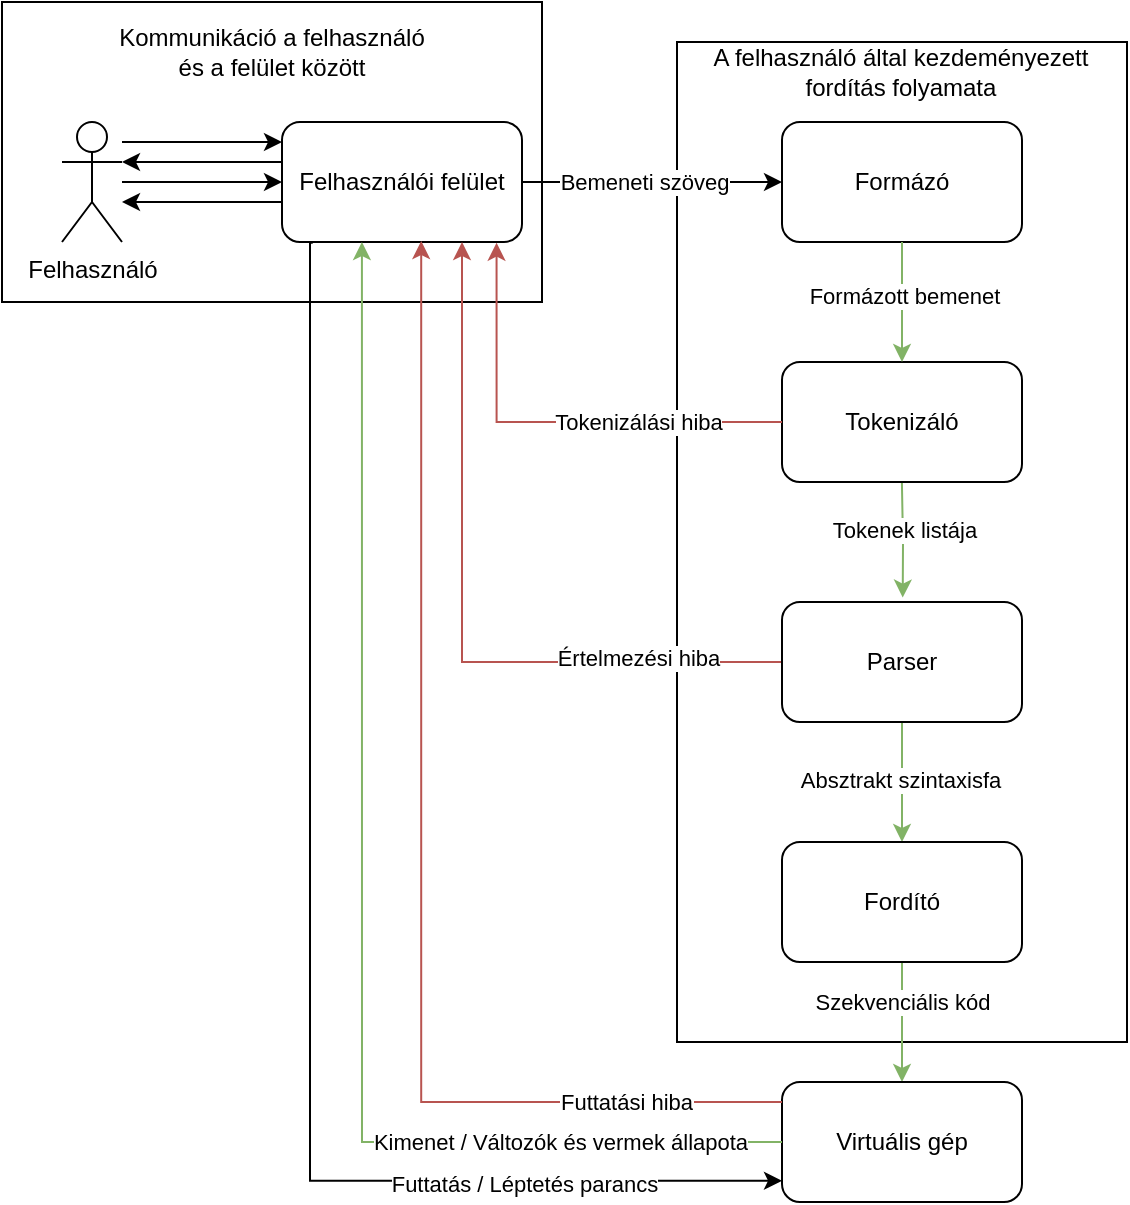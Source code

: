 <mxfile version="22.1.2" type="device">
  <diagram name="Page-1" id="Fh4Blk0PdC_3O5Fpina3">
    <mxGraphModel dx="1383" dy="788" grid="1" gridSize="10" guides="1" tooltips="1" connect="1" arrows="1" fold="1" page="1" pageScale="1" pageWidth="850" pageHeight="1100" math="0" shadow="0">
      <root>
        <mxCell id="0" />
        <mxCell id="1" parent="0" />
        <mxCell id="baIIamn22nUWrkBDMH25-38" value="" style="rounded=0;whiteSpace=wrap;html=1;" vertex="1" parent="1">
          <mxGeometry x="80" y="420" width="270" height="150" as="geometry" />
        </mxCell>
        <mxCell id="baIIamn22nUWrkBDMH25-24" value="" style="rounded=0;whiteSpace=wrap;html=1;" vertex="1" parent="1">
          <mxGeometry x="417.5" y="440" width="225" height="500" as="geometry" />
        </mxCell>
        <mxCell id="baIIamn22nUWrkBDMH25-3" style="edgeStyle=orthogonalEdgeStyle;rounded=0;orthogonalLoop=1;jettySize=auto;html=1;entryX=0;entryY=0.5;entryDx=0;entryDy=0;" edge="1" parent="1">
          <mxGeometry relative="1" as="geometry">
            <mxPoint x="140" y="490" as="sourcePoint" />
            <mxPoint x="220" y="490" as="targetPoint" />
          </mxGeometry>
        </mxCell>
        <mxCell id="baIIamn22nUWrkBDMH25-1" value="Felhasználó" style="shape=umlActor;verticalLabelPosition=bottom;verticalAlign=top;html=1;outlineConnect=0;" vertex="1" parent="1">
          <mxGeometry x="110" y="480" width="30" height="60" as="geometry" />
        </mxCell>
        <mxCell id="baIIamn22nUWrkBDMH25-13" style="edgeStyle=orthogonalEdgeStyle;rounded=0;orthogonalLoop=1;jettySize=auto;html=1;entryX=0;entryY=0.5;entryDx=0;entryDy=0;" edge="1" parent="1" source="baIIamn22nUWrkBDMH25-2" target="baIIamn22nUWrkBDMH25-7">
          <mxGeometry relative="1" as="geometry" />
        </mxCell>
        <mxCell id="baIIamn22nUWrkBDMH25-14" value="Bemeneti szöveg" style="edgeLabel;html=1;align=center;verticalAlign=middle;resizable=0;points=[];" vertex="1" connectable="0" parent="baIIamn22nUWrkBDMH25-13">
          <mxGeometry x="-0.059" relative="1" as="geometry">
            <mxPoint as="offset" />
          </mxGeometry>
        </mxCell>
        <mxCell id="baIIamn22nUWrkBDMH25-31" style="edgeStyle=orthogonalEdgeStyle;rounded=0;orthogonalLoop=1;jettySize=auto;html=1;entryX=-0.031;entryY=0.49;entryDx=0;entryDy=0;entryPerimeter=0;exitX=0.128;exitY=1.006;exitDx=0;exitDy=0;exitPerimeter=0;" edge="1" parent="1" source="baIIamn22nUWrkBDMH25-2">
          <mxGeometry relative="1" as="geometry">
            <mxPoint x="233.72" y="560" as="sourcePoint" />
            <mxPoint x="470" y="1009.4" as="targetPoint" />
            <Array as="points">
              <mxPoint x="234" y="540" />
              <mxPoint x="234" y="1009" />
            </Array>
          </mxGeometry>
        </mxCell>
        <mxCell id="baIIamn22nUWrkBDMH25-32" value="Futtatás / Léptetés parancs" style="edgeLabel;html=1;align=center;verticalAlign=middle;resizable=0;points=[];" vertex="1" connectable="0" parent="baIIamn22nUWrkBDMH25-31">
          <mxGeometry x="0.635" y="-1" relative="1" as="geometry">
            <mxPoint as="offset" />
          </mxGeometry>
        </mxCell>
        <mxCell id="baIIamn22nUWrkBDMH25-2" value="Felhasználói felület" style="rounded=1;whiteSpace=wrap;html=1;" vertex="1" parent="1">
          <mxGeometry x="220" y="480" width="120" height="60" as="geometry" />
        </mxCell>
        <mxCell id="baIIamn22nUWrkBDMH25-4" style="edgeStyle=orthogonalEdgeStyle;rounded=0;orthogonalLoop=1;jettySize=auto;html=1;entryX=0;entryY=0.5;entryDx=0;entryDy=0;" edge="1" parent="1">
          <mxGeometry relative="1" as="geometry">
            <mxPoint x="220" y="500" as="sourcePoint" />
            <mxPoint x="140" y="500" as="targetPoint" />
          </mxGeometry>
        </mxCell>
        <mxCell id="baIIamn22nUWrkBDMH25-5" style="edgeStyle=orthogonalEdgeStyle;rounded=0;orthogonalLoop=1;jettySize=auto;html=1;entryX=0;entryY=0.5;entryDx=0;entryDy=0;" edge="1" parent="1">
          <mxGeometry relative="1" as="geometry">
            <mxPoint x="140" y="510" as="sourcePoint" />
            <mxPoint x="220" y="510" as="targetPoint" />
          </mxGeometry>
        </mxCell>
        <mxCell id="baIIamn22nUWrkBDMH25-6" style="edgeStyle=orthogonalEdgeStyle;rounded=0;orthogonalLoop=1;jettySize=auto;html=1;entryX=0;entryY=0.5;entryDx=0;entryDy=0;" edge="1" parent="1">
          <mxGeometry relative="1" as="geometry">
            <mxPoint x="220" y="520" as="sourcePoint" />
            <mxPoint x="140" y="520" as="targetPoint" />
          </mxGeometry>
        </mxCell>
        <mxCell id="baIIamn22nUWrkBDMH25-7" value="Formázó" style="rounded=1;whiteSpace=wrap;html=1;" vertex="1" parent="1">
          <mxGeometry x="470" y="480" width="120" height="60" as="geometry" />
        </mxCell>
        <mxCell id="baIIamn22nUWrkBDMH25-20" style="edgeStyle=orthogonalEdgeStyle;rounded=0;orthogonalLoop=1;jettySize=auto;html=1;entryX=0.5;entryY=0;entryDx=0;entryDy=0;fillColor=#d5e8d4;strokeColor=#82b366;" edge="1" parent="1" source="baIIamn22nUWrkBDMH25-10" target="baIIamn22nUWrkBDMH25-11">
          <mxGeometry relative="1" as="geometry" />
        </mxCell>
        <mxCell id="baIIamn22nUWrkBDMH25-21" value="Absztrakt szintaxisfa" style="edgeLabel;html=1;align=center;verticalAlign=middle;resizable=0;points=[];" vertex="1" connectable="0" parent="baIIamn22nUWrkBDMH25-20">
          <mxGeometry y="-1" relative="1" as="geometry">
            <mxPoint y="-1" as="offset" />
          </mxGeometry>
        </mxCell>
        <mxCell id="baIIamn22nUWrkBDMH25-29" style="edgeStyle=orthogonalEdgeStyle;rounded=0;orthogonalLoop=1;jettySize=auto;html=1;entryX=0.75;entryY=1;entryDx=0;entryDy=0;fillColor=#f8cecc;strokeColor=#b85450;" edge="1" parent="1" source="baIIamn22nUWrkBDMH25-10" target="baIIamn22nUWrkBDMH25-2">
          <mxGeometry relative="1" as="geometry" />
        </mxCell>
        <mxCell id="baIIamn22nUWrkBDMH25-30" value="Értelmezési hiba" style="edgeLabel;html=1;align=center;verticalAlign=middle;resizable=0;points=[];" vertex="1" connectable="0" parent="baIIamn22nUWrkBDMH25-29">
          <mxGeometry x="-0.612" y="-2" relative="1" as="geometry">
            <mxPoint as="offset" />
          </mxGeometry>
        </mxCell>
        <mxCell id="baIIamn22nUWrkBDMH25-10" value="Parser" style="rounded=1;whiteSpace=wrap;html=1;" vertex="1" parent="1">
          <mxGeometry x="470" y="720" width="120" height="60" as="geometry" />
        </mxCell>
        <mxCell id="baIIamn22nUWrkBDMH25-22" style="edgeStyle=orthogonalEdgeStyle;rounded=0;orthogonalLoop=1;jettySize=auto;html=1;entryX=0.5;entryY=0;entryDx=0;entryDy=0;fillColor=#d5e8d4;strokeColor=#82b366;" edge="1" parent="1" source="baIIamn22nUWrkBDMH25-11" target="baIIamn22nUWrkBDMH25-12">
          <mxGeometry relative="1" as="geometry" />
        </mxCell>
        <mxCell id="baIIamn22nUWrkBDMH25-23" value="Szekvenciális kód" style="edgeLabel;html=1;align=center;verticalAlign=middle;resizable=0;points=[];" vertex="1" connectable="0" parent="baIIamn22nUWrkBDMH25-22">
          <mxGeometry x="-0.112" y="-1" relative="1" as="geometry">
            <mxPoint x="1" y="-7" as="offset" />
          </mxGeometry>
        </mxCell>
        <mxCell id="baIIamn22nUWrkBDMH25-11" value="Fordító" style="rounded=1;whiteSpace=wrap;html=1;" vertex="1" parent="1">
          <mxGeometry x="470" y="840" width="120" height="60" as="geometry" />
        </mxCell>
        <mxCell id="baIIamn22nUWrkBDMH25-12" value="Virtuális gép" style="rounded=1;whiteSpace=wrap;html=1;" vertex="1" parent="1">
          <mxGeometry x="470" y="960" width="120" height="60" as="geometry" />
        </mxCell>
        <mxCell id="baIIamn22nUWrkBDMH25-18" style="edgeStyle=orthogonalEdgeStyle;rounded=0;orthogonalLoop=1;jettySize=auto;html=1;entryX=0.503;entryY=-0.037;entryDx=0;entryDy=0;entryPerimeter=0;fillColor=#d5e8d4;strokeColor=#82b366;" edge="1" parent="1" target="baIIamn22nUWrkBDMH25-10">
          <mxGeometry relative="1" as="geometry">
            <mxPoint x="529.95" y="660" as="sourcePoint" />
            <mxPoint x="530" y="720" as="targetPoint" />
          </mxGeometry>
        </mxCell>
        <mxCell id="baIIamn22nUWrkBDMH25-19" value="Tokenek listája" style="edgeLabel;html=1;align=center;verticalAlign=middle;resizable=0;points=[];" vertex="1" connectable="0" parent="baIIamn22nUWrkBDMH25-18">
          <mxGeometry x="-0.217" y="1" relative="1" as="geometry">
            <mxPoint x="-1" y="1" as="offset" />
          </mxGeometry>
        </mxCell>
        <mxCell id="baIIamn22nUWrkBDMH25-15" value="Tokenizáló" style="rounded=1;whiteSpace=wrap;html=1;" vertex="1" parent="1">
          <mxGeometry x="470" y="600" width="120" height="60" as="geometry" />
        </mxCell>
        <mxCell id="baIIamn22nUWrkBDMH25-16" style="edgeStyle=orthogonalEdgeStyle;rounded=0;orthogonalLoop=1;jettySize=auto;html=1;entryX=0.5;entryY=0;entryDx=0;entryDy=0;fillColor=#d5e8d4;strokeColor=#82b366;" edge="1" parent="1" source="baIIamn22nUWrkBDMH25-7" target="baIIamn22nUWrkBDMH25-15">
          <mxGeometry relative="1" as="geometry">
            <mxPoint x="800" y="510" as="targetPoint" />
          </mxGeometry>
        </mxCell>
        <mxCell id="baIIamn22nUWrkBDMH25-17" value="Formázott bemenet" style="edgeLabel;html=1;align=center;verticalAlign=middle;resizable=0;points=[];" vertex="1" connectable="0" parent="baIIamn22nUWrkBDMH25-16">
          <mxGeometry x="-0.109" y="1" relative="1" as="geometry">
            <mxPoint as="offset" />
          </mxGeometry>
        </mxCell>
        <mxCell id="baIIamn22nUWrkBDMH25-25" value="A felhasználó által kezdeményezett fordítás folyamata" style="text;html=1;strokeColor=none;fillColor=none;align=center;verticalAlign=middle;whiteSpace=wrap;rounded=0;" vertex="1" parent="1">
          <mxGeometry x="417.5" y="440" width="222.5" height="30" as="geometry" />
        </mxCell>
        <mxCell id="baIIamn22nUWrkBDMH25-26" style="edgeStyle=orthogonalEdgeStyle;rounded=0;orthogonalLoop=1;jettySize=auto;html=1;entryX=0.894;entryY=1.006;entryDx=0;entryDy=0;entryPerimeter=0;fillColor=#f8cecc;strokeColor=#b85450;" edge="1" parent="1" source="baIIamn22nUWrkBDMH25-15" target="baIIamn22nUWrkBDMH25-2">
          <mxGeometry relative="1" as="geometry" />
        </mxCell>
        <mxCell id="baIIamn22nUWrkBDMH25-27" value="Tokenizálási hiba" style="edgeLabel;html=1;align=center;verticalAlign=middle;resizable=0;points=[];" vertex="1" connectable="0" parent="baIIamn22nUWrkBDMH25-26">
          <mxGeometry x="-0.379" relative="1" as="geometry">
            <mxPoint as="offset" />
          </mxGeometry>
        </mxCell>
        <mxCell id="baIIamn22nUWrkBDMH25-33" style="edgeStyle=orthogonalEdgeStyle;rounded=0;orthogonalLoop=1;jettySize=auto;html=1;entryX=0.58;entryY=0.992;entryDx=0;entryDy=0;entryPerimeter=0;fillColor=#f8cecc;strokeColor=#b85450;" edge="1" parent="1" source="baIIamn22nUWrkBDMH25-12" target="baIIamn22nUWrkBDMH25-2">
          <mxGeometry relative="1" as="geometry">
            <Array as="points">
              <mxPoint x="290" y="970" />
            </Array>
          </mxGeometry>
        </mxCell>
        <mxCell id="baIIamn22nUWrkBDMH25-34" value="Futtatási hiba" style="edgeLabel;html=1;align=center;verticalAlign=middle;resizable=0;points=[];" vertex="1" connectable="0" parent="baIIamn22nUWrkBDMH25-33">
          <mxGeometry x="-0.775" y="1" relative="1" as="geometry">
            <mxPoint x="-10" y="-1" as="offset" />
          </mxGeometry>
        </mxCell>
        <mxCell id="baIIamn22nUWrkBDMH25-35" style="edgeStyle=orthogonalEdgeStyle;rounded=0;orthogonalLoop=1;jettySize=auto;html=1;entryX=0.333;entryY=1;entryDx=0;entryDy=0;entryPerimeter=0;fillColor=#d5e8d4;strokeColor=#82b366;" edge="1" parent="1" source="baIIamn22nUWrkBDMH25-12" target="baIIamn22nUWrkBDMH25-2">
          <mxGeometry relative="1" as="geometry" />
        </mxCell>
        <mxCell id="baIIamn22nUWrkBDMH25-36" value="Kimenet / Változók és vermek állapota" style="edgeLabel;html=1;align=center;verticalAlign=middle;resizable=0;points=[];" vertex="1" connectable="0" parent="baIIamn22nUWrkBDMH25-35">
          <mxGeometry x="-0.625" y="1" relative="1" as="geometry">
            <mxPoint x="13" y="-1" as="offset" />
          </mxGeometry>
        </mxCell>
        <mxCell id="baIIamn22nUWrkBDMH25-37" value="Kommunikáció a felhasználó és a felület között" style="text;html=1;strokeColor=none;fillColor=none;align=center;verticalAlign=middle;whiteSpace=wrap;rounded=0;" vertex="1" parent="1">
          <mxGeometry x="135" y="430" width="160" height="30" as="geometry" />
        </mxCell>
      </root>
    </mxGraphModel>
  </diagram>
</mxfile>
